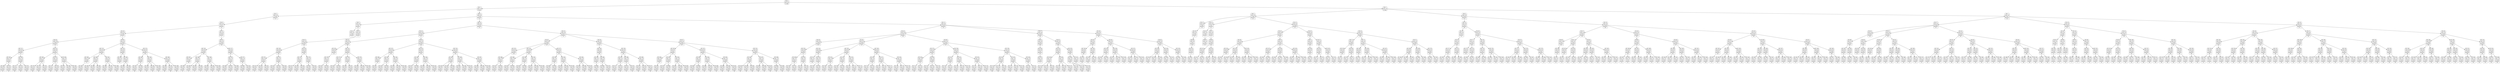 digraph g {
node [shape = Mrecord];
nodo0[label="{EO: 0|cost: 0.0|A: null}"]
nodo1[label="{EO: 1|cost: 1.0|A: Go5}"]
nodo3[label="{EO: 3|cost: 2.0|A: Go6|Posicion:\n5}"]
nodo8[label="{EO: 8|cost: 3.0|A: Go7|Posicion:\n6}"]
nodo20[label="{EO: 20|cost: 4.0|A: Go8|Posicion:\n7}"]
nodo49[label="{EO: 49|cost: 5.0|A: Go9|Posicion:\n8}"]
nodo111[label="{EO: 111|cost: 6.0|A: Go10|Posicion:\n9}"]
nodo254[label="{EO: 254|cost: 7.0|A: Go11|Posicion:\n10}"]
nodo569[label="{EO: 569|cost: 8.0|A: Go12|Posicion:\n11}"]

nodo254 -> nodo569;
nodo570[label="{EO: 570|cost: 8.0|A: Go15|Posicion:\n11}"]

nodo254 -> nodo570;

nodo111 -> nodo254;
nodo255[label="{EO: 255|cost: 7.0|A: Go16|Posicion:\n10}"]
nodo571[label="{EO: 571|cost: 8.0|A: Go15|Posicion:\n16}"]

nodo255 -> nodo571;
nodo572[label="{EO: 572|cost: 8.0|A: Go17|Posicion:\n16}"]

nodo255 -> nodo572;
nodo573[label="{EO: 573|cost: 8.0|A: Go23|Posicion:\n16}"]

nodo255 -> nodo573;

nodo111 -> nodo255;

nodo49 -> nodo111;
nodo112[label="{EO: 112|cost: 6.0|A: Go17|Posicion:\n9}"]
nodo256[label="{EO: 256|cost: 7.0|A: Go16|Posicion:\n17}"]
nodo574[label="{EO: 574|cost: 8.0|A: Go10|Posicion:\n16}"]

nodo256 -> nodo574;
nodo575[label="{EO: 575|cost: 8.0|A: Go15|Posicion:\n16}"]

nodo256 -> nodo575;
nodo576[label="{EO: 576|cost: 8.0|A: Go23|Posicion:\n16}"]

nodo256 -> nodo576;

nodo112 -> nodo256;
nodo257[label="{EO: 257|cost: 7.0|A: Go18|Posicion:\n17}"]
nodo577[label="{EO: 577|cost: 8.0|A: Go19|Posicion:\n18}"]

nodo257 -> nodo577;
nodo578[label="{EO: 578|cost: 8.0|A: Go21|Posicion:\n18}"]

nodo257 -> nodo578;

nodo112 -> nodo257;
nodo258[label="{EO: 258|cost: 7.0|A: Go22|Posicion:\n17}"]
nodo579[label="{EO: 579|cost: 8.0|A: Go21|Posicion:\n22}"]

nodo258 -> nodo579;
nodo580[label="{EO: 580|cost: 8.0|A: Go23|Posicion:\n22}"]

nodo258 -> nodo580;
nodo581[label="{EO: 581|cost: 8.0|A: Go29|Posicion:\n22}"]

nodo258 -> nodo581;

nodo112 -> nodo258;

nodo49 -> nodo112;

nodo20 -> nodo49;
nodo50[label="{EO: 50|cost: 5.0|A: Go18|Posicion:\n8}"]
nodo113[label="{EO: 113|cost: 6.0|A: Go17|Posicion:\n18}"]
nodo259[label="{EO: 259|cost: 7.0|A: Go9|Posicion:\n17}"]
nodo582[label="{EO: 582|cost: 8.0|A: Go10|Posicion:\n9}"]

nodo259 -> nodo582;

nodo113 -> nodo259;
nodo260[label="{EO: 260|cost: 7.0|A: Go16|Posicion:\n17}"]
nodo583[label="{EO: 583|cost: 8.0|A: Go10|Posicion:\n16}"]

nodo260 -> nodo583;
nodo584[label="{EO: 584|cost: 8.0|A: Go15|Posicion:\n16}"]

nodo260 -> nodo584;
nodo585[label="{EO: 585|cost: 8.0|A: Go23|Posicion:\n16}"]

nodo260 -> nodo585;

nodo113 -> nodo260;
nodo261[label="{EO: 261|cost: 7.0|A: Go22|Posicion:\n17}"]
nodo586[label="{EO: 586|cost: 8.0|A: Go21|Posicion:\n22}"]

nodo261 -> nodo586;
nodo587[label="{EO: 587|cost: 8.0|A: Go23|Posicion:\n22}"]

nodo261 -> nodo587;
nodo588[label="{EO: 588|cost: 8.0|A: Go29|Posicion:\n22}"]

nodo261 -> nodo588;

nodo113 -> nodo261;

nodo50 -> nodo113;
nodo114[label="{EO: 114|cost: 6.0|A: Go19|Posicion:\n18}"]
nodo262[label="{EO: 262|cost: 7.0|A: Go13|Posicion:\n19}"]

nodo114 -> nodo262;
nodo263[label="{EO: 263|cost: 7.0|A: Go20|Posicion:\n19}"]
nodo589[label="{EO: 589|cost: 8.0|A: Go21|Posicion:\n20}"]

nodo263 -> nodo589;
nodo590[label="{EO: 590|cost: 8.0|A: Go31|Posicion:\n20}"]

nodo263 -> nodo590;

nodo114 -> nodo263;

nodo50 -> nodo114;
nodo115[label="{EO: 115|cost: 6.0|A: Go21|Posicion:\n18}"]
nodo264[label="{EO: 264|cost: 7.0|A: Go20|Posicion:\n21}"]
nodo591[label="{EO: 591|cost: 8.0|A: Go19|Posicion:\n20}"]

nodo264 -> nodo591;
nodo592[label="{EO: 592|cost: 8.0|A: Go31|Posicion:\n20}"]

nodo264 -> nodo592;

nodo115 -> nodo264;
nodo265[label="{EO: 265|cost: 7.0|A: Go22|Posicion:\n21}"]
nodo593[label="{EO: 593|cost: 8.0|A: Go17|Posicion:\n22}"]

nodo265 -> nodo593;
nodo594[label="{EO: 594|cost: 8.0|A: Go23|Posicion:\n22}"]

nodo265 -> nodo594;
nodo595[label="{EO: 595|cost: 8.0|A: Go29|Posicion:\n22}"]

nodo265 -> nodo595;

nodo115 -> nodo265;
nodo266[label="{EO: 266|cost: 7.0|A: Go30|Posicion:\n21}"]
nodo596[label="{EO: 596|cost: 8.0|A: Go29|Posicion:\n30}"]

nodo266 -> nodo596;
nodo597[label="{EO: 597|cost: 8.0|A: Go31|Posicion:\n30}"]

nodo266 -> nodo597;
nodo598[label="{EO: 598|cost: 8.0|A: Go33|Posicion:\n30}"]

nodo266 -> nodo598;

nodo115 -> nodo266;

nodo50 -> nodo115;

nodo20 -> nodo50;

nodo8 -> nodo20;
nodo21[label="{EO: 21|cost: 4.0|A: Go13|Posicion:\n7}"]
nodo51[label="{EO: 51|cost: 5.0|A: Go19|Posicion:\n13}"]
nodo116[label="{EO: 116|cost: 6.0|A: Go18|Posicion:\n19}"]
nodo267[label="{EO: 267|cost: 7.0|A: Go8|Posicion:\n18}"]
nodo599[label="{EO: 599|cost: 8.0|A: Go9|Posicion:\n8}"]

nodo267 -> nodo599;

nodo116 -> nodo267;
nodo268[label="{EO: 268|cost: 7.0|A: Go17|Posicion:\n18}"]
nodo600[label="{EO: 600|cost: 8.0|A: Go9|Posicion:\n17}"]

nodo268 -> nodo600;
nodo601[label="{EO: 601|cost: 8.0|A: Go16|Posicion:\n17}"]

nodo268 -> nodo601;
nodo602[label="{EO: 602|cost: 8.0|A: Go22|Posicion:\n17}"]

nodo268 -> nodo602;

nodo116 -> nodo268;
nodo269[label="{EO: 269|cost: 7.0|A: Go21|Posicion:\n18}"]
nodo603[label="{EO: 603|cost: 8.0|A: Go20|Posicion:\n21}"]

nodo269 -> nodo603;
nodo604[label="{EO: 604|cost: 8.0|A: Go22|Posicion:\n21}"]

nodo269 -> nodo604;
nodo605[label="{EO: 605|cost: 8.0|A: Go30|Posicion:\n21}"]

nodo269 -> nodo605;

nodo116 -> nodo269;

nodo51 -> nodo116;
nodo117[label="{EO: 117|cost: 6.0|A: Go20|Posicion:\n19}"]
nodo270[label="{EO: 270|cost: 7.0|A: Go21|Posicion:\n20}"]
nodo606[label="{EO: 606|cost: 8.0|A: Go18|Posicion:\n21}"]

nodo270 -> nodo606;
nodo607[label="{EO: 607|cost: 8.0|A: Go22|Posicion:\n21}"]

nodo270 -> nodo607;
nodo608[label="{EO: 608|cost: 8.0|A: Go30|Posicion:\n21}"]

nodo270 -> nodo608;

nodo117 -> nodo270;
nodo271[label="{EO: 271|cost: 7.0|A: Go31|Posicion:\n20}"]
nodo609[label="{EO: 609|cost: 8.0|A: Go30|Posicion:\n31}"]

nodo271 -> nodo609;
nodo610[label="{EO: 610|cost: 8.0|A: Go32|Posicion:\n31}"]

nodo271 -> nodo610;

nodo117 -> nodo271;

nodo51 -> nodo117;

nodo21 -> nodo51;

nodo8 -> nodo21;

nodo3 -> nodo8;

nodo1 -> nodo3;
nodo4[label="{EO: 4|cost: 2.0|A: Go8|Posicion:\n5}"]
nodo9[label="{EO: 9|cost: 3.0|A: Go7|Posicion:\n8}"]
nodo22[label="{EO: 22|cost: 4.0|A: Go6|Posicion:\n7}"]

nodo9 -> nodo22;
nodo23[label="{EO: 23|cost: 4.0|A: Go13|Posicion:\n7}"]
nodo52[label="{EO: 52|cost: 5.0|A: Go19|Posicion:\n13}"]
nodo118[label="{EO: 118|cost: 6.0|A: Go18|Posicion:\n19}"]
nodo272[label="{EO: 272|cost: 7.0|A: Go17|Posicion:\n18}"]
nodo611[label="{EO: 611|cost: 8.0|A: Go9|Posicion:\n17}"]

nodo272 -> nodo611;
nodo612[label="{EO: 612|cost: 8.0|A: Go16|Posicion:\n17}"]

nodo272 -> nodo612;
nodo613[label="{EO: 613|cost: 8.0|A: Go22|Posicion:\n17}"]

nodo272 -> nodo613;

nodo118 -> nodo272;
nodo273[label="{EO: 273|cost: 7.0|A: Go21|Posicion:\n18}"]
nodo614[label="{EO: 614|cost: 8.0|A: Go20|Posicion:\n21}"]

nodo273 -> nodo614;
nodo615[label="{EO: 615|cost: 8.0|A: Go22|Posicion:\n21}"]

nodo273 -> nodo615;
nodo616[label="{EO: 616|cost: 8.0|A: Go30|Posicion:\n21}"]

nodo273 -> nodo616;

nodo118 -> nodo273;

nodo52 -> nodo118;
nodo119[label="{EO: 119|cost: 6.0|A: Go20|Posicion:\n19}"]
nodo274[label="{EO: 274|cost: 7.0|A: Go21|Posicion:\n20}"]
nodo617[label="{EO: 617|cost: 8.0|A: Go18|Posicion:\n21}"]

nodo274 -> nodo617;
nodo618[label="{EO: 618|cost: 8.0|A: Go22|Posicion:\n21}"]

nodo274 -> nodo618;
nodo619[label="{EO: 619|cost: 8.0|A: Go30|Posicion:\n21}"]

nodo274 -> nodo619;

nodo119 -> nodo274;
nodo275[label="{EO: 275|cost: 7.0|A: Go31|Posicion:\n20}"]
nodo620[label="{EO: 620|cost: 8.0|A: Go30|Posicion:\n31}"]

nodo275 -> nodo620;
nodo621[label="{EO: 621|cost: 8.0|A: Go32|Posicion:\n31}"]

nodo275 -> nodo621;

nodo119 -> nodo275;

nodo52 -> nodo119;

nodo23 -> nodo52;

nodo9 -> nodo23;

nodo4 -> nodo9;
nodo10[label="{EO: 10|cost: 3.0|A: Go9|Posicion:\n8}"]
nodo24[label="{EO: 24|cost: 4.0|A: Go10|Posicion:\n9}"]
nodo53[label="{EO: 53|cost: 5.0|A: Go11|Posicion:\n10}"]
nodo120[label="{EO: 120|cost: 6.0|A: Go12|Posicion:\n11}"]
nodo276[label="{EO: 276|cost: 7.0|A: Go14|Posicion:\n12}"]
nodo622[label="{EO: 622|cost: 8.0|A: Go15|Posicion:\n14}"]

nodo276 -> nodo622;
nodo623[label="{EO: 623|cost: 8.0|A: Go25|Posicion:\n14}"]

nodo276 -> nodo623;

nodo120 -> nodo276;

nodo53 -> nodo120;
nodo121[label="{EO: 121|cost: 6.0|A: Go15|Posicion:\n11}"]
nodo277[label="{EO: 277|cost: 7.0|A: Go14|Posicion:\n15}"]
nodo624[label="{EO: 624|cost: 8.0|A: Go12|Posicion:\n14}"]

nodo277 -> nodo624;
nodo625[label="{EO: 625|cost: 8.0|A: Go25|Posicion:\n14}"]

nodo277 -> nodo625;

nodo121 -> nodo277;
nodo278[label="{EO: 278|cost: 7.0|A: Go16|Posicion:\n15}"]
nodo626[label="{EO: 626|cost: 8.0|A: Go17|Posicion:\n16}"]

nodo278 -> nodo626;
nodo627[label="{EO: 627|cost: 8.0|A: Go23|Posicion:\n16}"]

nodo278 -> nodo627;

nodo121 -> nodo278;
nodo279[label="{EO: 279|cost: 7.0|A: Go24|Posicion:\n15}"]
nodo628[label="{EO: 628|cost: 8.0|A: Go23|Posicion:\n24}"]

nodo279 -> nodo628;
nodo629[label="{EO: 629|cost: 8.0|A: Go25|Posicion:\n24}"]

nodo279 -> nodo629;
nodo630[label="{EO: 630|cost: 8.0|A: Go27|Posicion:\n24}"]

nodo279 -> nodo630;

nodo121 -> nodo279;

nodo53 -> nodo121;

nodo24 -> nodo53;
nodo54[label="{EO: 54|cost: 5.0|A: Go16|Posicion:\n10}"]
nodo122[label="{EO: 122|cost: 6.0|A: Go15|Posicion:\n16}"]
nodo280[label="{EO: 280|cost: 7.0|A: Go11|Posicion:\n15}"]
nodo631[label="{EO: 631|cost: 8.0|A: Go12|Posicion:\n11}"]

nodo280 -> nodo631;

nodo122 -> nodo280;
nodo281[label="{EO: 281|cost: 7.0|A: Go14|Posicion:\n15}"]
nodo632[label="{EO: 632|cost: 8.0|A: Go12|Posicion:\n14}"]

nodo281 -> nodo632;
nodo633[label="{EO: 633|cost: 8.0|A: Go25|Posicion:\n14}"]

nodo281 -> nodo633;

nodo122 -> nodo281;
nodo282[label="{EO: 282|cost: 7.0|A: Go24|Posicion:\n15}"]
nodo634[label="{EO: 634|cost: 8.0|A: Go23|Posicion:\n24}"]

nodo282 -> nodo634;
nodo635[label="{EO: 635|cost: 8.0|A: Go25|Posicion:\n24}"]

nodo282 -> nodo635;
nodo636[label="{EO: 636|cost: 8.0|A: Go27|Posicion:\n24}"]

nodo282 -> nodo636;

nodo122 -> nodo282;

nodo54 -> nodo122;
nodo123[label="{EO: 123|cost: 6.0|A: Go17|Posicion:\n16}"]
nodo283[label="{EO: 283|cost: 7.0|A: Go18|Posicion:\n17}"]
nodo637[label="{EO: 637|cost: 8.0|A: Go19|Posicion:\n18}"]

nodo283 -> nodo637;
nodo638[label="{EO: 638|cost: 8.0|A: Go21|Posicion:\n18}"]

nodo283 -> nodo638;

nodo123 -> nodo283;
nodo284[label="{EO: 284|cost: 7.0|A: Go22|Posicion:\n17}"]
nodo639[label="{EO: 639|cost: 8.0|A: Go21|Posicion:\n22}"]

nodo284 -> nodo639;
nodo640[label="{EO: 640|cost: 8.0|A: Go23|Posicion:\n22}"]

nodo284 -> nodo640;
nodo641[label="{EO: 641|cost: 8.0|A: Go29|Posicion:\n22}"]

nodo284 -> nodo641;

nodo123 -> nodo284;

nodo54 -> nodo123;
nodo124[label="{EO: 124|cost: 6.0|A: Go23|Posicion:\n16}"]
nodo285[label="{EO: 285|cost: 7.0|A: Go22|Posicion:\n23}"]
nodo642[label="{EO: 642|cost: 8.0|A: Go17|Posicion:\n22}"]

nodo285 -> nodo642;
nodo643[label="{EO: 643|cost: 8.0|A: Go21|Posicion:\n22}"]

nodo285 -> nodo643;
nodo644[label="{EO: 644|cost: 8.0|A: Go29|Posicion:\n22}"]

nodo285 -> nodo644;

nodo124 -> nodo285;
nodo286[label="{EO: 286|cost: 7.0|A: Go24|Posicion:\n23}"]
nodo645[label="{EO: 645|cost: 8.0|A: Go15|Posicion:\n24}"]

nodo286 -> nodo645;
nodo646[label="{EO: 646|cost: 8.0|A: Go25|Posicion:\n24}"]

nodo286 -> nodo646;
nodo647[label="{EO: 647|cost: 8.0|A: Go27|Posicion:\n24}"]

nodo286 -> nodo647;

nodo124 -> nodo286;
nodo287[label="{EO: 287|cost: 7.0|A: Go28|Posicion:\n23}"]
nodo648[label="{EO: 648|cost: 8.0|A: Go27|Posicion:\n28}"]

nodo287 -> nodo648;
nodo649[label="{EO: 649|cost: 8.0|A: Go29|Posicion:\n28}"]

nodo287 -> nodo649;
nodo650[label="{EO: 650|cost: 8.0|A: Go35|Posicion:\n28}"]

nodo287 -> nodo650;

nodo124 -> nodo287;

nodo54 -> nodo124;

nodo24 -> nodo54;

nodo10 -> nodo24;
nodo25[label="{EO: 25|cost: 4.0|A: Go17|Posicion:\n9}"]
nodo55[label="{EO: 55|cost: 5.0|A: Go16|Posicion:\n17}"]
nodo125[label="{EO: 125|cost: 6.0|A: Go10|Posicion:\n16}"]
nodo288[label="{EO: 288|cost: 7.0|A: Go11|Posicion:\n10}"]
nodo651[label="{EO: 651|cost: 8.0|A: Go12|Posicion:\n11}"]

nodo288 -> nodo651;
nodo652[label="{EO: 652|cost: 8.0|A: Go15|Posicion:\n11}"]

nodo288 -> nodo652;

nodo125 -> nodo288;

nodo55 -> nodo125;
nodo126[label="{EO: 126|cost: 6.0|A: Go15|Posicion:\n16}"]
nodo289[label="{EO: 289|cost: 7.0|A: Go11|Posicion:\n15}"]
nodo653[label="{EO: 653|cost: 8.0|A: Go10|Posicion:\n11}"]

nodo289 -> nodo653;
nodo654[label="{EO: 654|cost: 8.0|A: Go12|Posicion:\n11}"]

nodo289 -> nodo654;

nodo126 -> nodo289;
nodo290[label="{EO: 290|cost: 7.0|A: Go14|Posicion:\n15}"]
nodo655[label="{EO: 655|cost: 8.0|A: Go12|Posicion:\n14}"]

nodo290 -> nodo655;
nodo656[label="{EO: 656|cost: 8.0|A: Go25|Posicion:\n14}"]

nodo290 -> nodo656;

nodo126 -> nodo290;
nodo291[label="{EO: 291|cost: 7.0|A: Go24|Posicion:\n15}"]
nodo657[label="{EO: 657|cost: 8.0|A: Go23|Posicion:\n24}"]

nodo291 -> nodo657;
nodo658[label="{EO: 658|cost: 8.0|A: Go25|Posicion:\n24}"]

nodo291 -> nodo658;
nodo659[label="{EO: 659|cost: 8.0|A: Go27|Posicion:\n24}"]

nodo291 -> nodo659;

nodo126 -> nodo291;

nodo55 -> nodo126;
nodo127[label="{EO: 127|cost: 6.0|A: Go23|Posicion:\n16}"]
nodo292[label="{EO: 292|cost: 7.0|A: Go22|Posicion:\n23}"]
nodo660[label="{EO: 660|cost: 8.0|A: Go21|Posicion:\n22}"]

nodo292 -> nodo660;
nodo661[label="{EO: 661|cost: 8.0|A: Go29|Posicion:\n22}"]

nodo292 -> nodo661;

nodo127 -> nodo292;
nodo293[label="{EO: 293|cost: 7.0|A: Go24|Posicion:\n23}"]
nodo662[label="{EO: 662|cost: 8.0|A: Go15|Posicion:\n24}"]

nodo293 -> nodo662;
nodo663[label="{EO: 663|cost: 8.0|A: Go25|Posicion:\n24}"]

nodo293 -> nodo663;
nodo664[label="{EO: 664|cost: 8.0|A: Go27|Posicion:\n24}"]

nodo293 -> nodo664;

nodo127 -> nodo293;
nodo294[label="{EO: 294|cost: 7.0|A: Go28|Posicion:\n23}"]
nodo665[label="{EO: 665|cost: 8.0|A: Go27|Posicion:\n28}"]

nodo294 -> nodo665;
nodo666[label="{EO: 666|cost: 8.0|A: Go29|Posicion:\n28}"]

nodo294 -> nodo666;
nodo667[label="{EO: 667|cost: 8.0|A: Go35|Posicion:\n28}"]

nodo294 -> nodo667;

nodo127 -> nodo294;

nodo55 -> nodo127;

nodo25 -> nodo55;
nodo56[label="{EO: 56|cost: 5.0|A: Go18|Posicion:\n17}"]
nodo128[label="{EO: 128|cost: 6.0|A: Go19|Posicion:\n18}"]
nodo295[label="{EO: 295|cost: 7.0|A: Go13|Posicion:\n19}"]
nodo668[label="{EO: 668|cost: 8.0|A: Go7|Posicion:\n13}"]

nodo295 -> nodo668;

nodo128 -> nodo295;
nodo296[label="{EO: 296|cost: 7.0|A: Go20|Posicion:\n19}"]
nodo669[label="{EO: 669|cost: 8.0|A: Go21|Posicion:\n20}"]

nodo296 -> nodo669;
nodo670[label="{EO: 670|cost: 8.0|A: Go31|Posicion:\n20}"]

nodo296 -> nodo670;

nodo128 -> nodo296;

nodo56 -> nodo128;
nodo129[label="{EO: 129|cost: 6.0|A: Go21|Posicion:\n18}"]
nodo297[label="{EO: 297|cost: 7.0|A: Go20|Posicion:\n21}"]
nodo671[label="{EO: 671|cost: 8.0|A: Go19|Posicion:\n20}"]

nodo297 -> nodo671;
nodo672[label="{EO: 672|cost: 8.0|A: Go31|Posicion:\n20}"]

nodo297 -> nodo672;

nodo129 -> nodo297;
nodo298[label="{EO: 298|cost: 7.0|A: Go22|Posicion:\n21}"]
nodo673[label="{EO: 673|cost: 8.0|A: Go23|Posicion:\n22}"]

nodo298 -> nodo673;
nodo674[label="{EO: 674|cost: 8.0|A: Go29|Posicion:\n22}"]

nodo298 -> nodo674;

nodo129 -> nodo298;
nodo299[label="{EO: 299|cost: 7.0|A: Go30|Posicion:\n21}"]
nodo675[label="{EO: 675|cost: 8.0|A: Go29|Posicion:\n30}"]

nodo299 -> nodo675;
nodo676[label="{EO: 676|cost: 8.0|A: Go31|Posicion:\n30}"]

nodo299 -> nodo676;
nodo677[label="{EO: 677|cost: 8.0|A: Go33|Posicion:\n30}"]

nodo299 -> nodo677;

nodo129 -> nodo299;

nodo56 -> nodo129;

nodo25 -> nodo56;
nodo57[label="{EO: 57|cost: 5.0|A: Go22|Posicion:\n17}"]
nodo130[label="{EO: 130|cost: 6.0|A: Go21|Posicion:\n22}"]
nodo300[label="{EO: 300|cost: 7.0|A: Go18|Posicion:\n21}"]
nodo678[label="{EO: 678|cost: 8.0|A: Go19|Posicion:\n18}"]

nodo300 -> nodo678;

nodo130 -> nodo300;
nodo301[label="{EO: 301|cost: 7.0|A: Go20|Posicion:\n21}"]
nodo679[label="{EO: 679|cost: 8.0|A: Go19|Posicion:\n20}"]

nodo301 -> nodo679;
nodo680[label="{EO: 680|cost: 8.0|A: Go31|Posicion:\n20}"]

nodo301 -> nodo680;

nodo130 -> nodo301;
nodo302[label="{EO: 302|cost: 7.0|A: Go30|Posicion:\n21}"]
nodo681[label="{EO: 681|cost: 8.0|A: Go29|Posicion:\n30}"]

nodo302 -> nodo681;
nodo682[label="{EO: 682|cost: 8.0|A: Go31|Posicion:\n30}"]

nodo302 -> nodo682;
nodo683[label="{EO: 683|cost: 8.0|A: Go33|Posicion:\n30}"]

nodo302 -> nodo683;

nodo130 -> nodo302;

nodo57 -> nodo130;
nodo131[label="{EO: 131|cost: 6.0|A: Go23|Posicion:\n22}"]
nodo303[label="{EO: 303|cost: 7.0|A: Go16|Posicion:\n23}"]
nodo684[label="{EO: 684|cost: 8.0|A: Go10|Posicion:\n16}"]

nodo303 -> nodo684;
nodo685[label="{EO: 685|cost: 8.0|A: Go15|Posicion:\n16}"]

nodo303 -> nodo685;

nodo131 -> nodo303;
nodo304[label="{EO: 304|cost: 7.0|A: Go24|Posicion:\n23}"]
nodo686[label="{EO: 686|cost: 8.0|A: Go15|Posicion:\n24}"]

nodo304 -> nodo686;
nodo687[label="{EO: 687|cost: 8.0|A: Go25|Posicion:\n24}"]

nodo304 -> nodo687;
nodo688[label="{EO: 688|cost: 8.0|A: Go27|Posicion:\n24}"]

nodo304 -> nodo688;

nodo131 -> nodo304;
nodo305[label="{EO: 305|cost: 7.0|A: Go28|Posicion:\n23}"]
nodo689[label="{EO: 689|cost: 8.0|A: Go27|Posicion:\n28}"]

nodo305 -> nodo689;
nodo690[label="{EO: 690|cost: 8.0|A: Go29|Posicion:\n28}"]

nodo305 -> nodo690;
nodo691[label="{EO: 691|cost: 8.0|A: Go35|Posicion:\n28}"]

nodo305 -> nodo691;

nodo131 -> nodo305;

nodo57 -> nodo131;
nodo132[label="{EO: 132|cost: 6.0|A: Go29|Posicion:\n22}"]
nodo306[label="{EO: 306|cost: 7.0|A: Go28|Posicion:\n29}"]
nodo692[label="{EO: 692|cost: 8.0|A: Go23|Posicion:\n28}"]

nodo306 -> nodo692;
nodo693[label="{EO: 693|cost: 8.0|A: Go27|Posicion:\n28}"]

nodo306 -> nodo693;
nodo694[label="{EO: 694|cost: 8.0|A: Go35|Posicion:\n28}"]

nodo306 -> nodo694;

nodo132 -> nodo306;
nodo307[label="{EO: 307|cost: 7.0|A: Go30|Posicion:\n29}"]
nodo695[label="{EO: 695|cost: 8.0|A: Go21|Posicion:\n30}"]

nodo307 -> nodo695;
nodo696[label="{EO: 696|cost: 8.0|A: Go31|Posicion:\n30}"]

nodo307 -> nodo696;
nodo697[label="{EO: 697|cost: 8.0|A: Go33|Posicion:\n30}"]

nodo307 -> nodo697;

nodo132 -> nodo307;
nodo308[label="{EO: 308|cost: 7.0|A: Go34|Posicion:\n29}"]
nodo698[label="{EO: 698|cost: 8.0|A: Go33|Posicion:\n34}"]

nodo308 -> nodo698;
nodo699[label="{EO: 699|cost: 8.0|A: Go35|Posicion:\n34}"]

nodo308 -> nodo699;

nodo132 -> nodo308;

nodo57 -> nodo132;

nodo25 -> nodo57;

nodo10 -> nodo25;

nodo4 -> nodo10;
nodo11[label="{EO: 11|cost: 3.0|A: Go18|Posicion:\n8}"]
nodo26[label="{EO: 26|cost: 4.0|A: Go17|Posicion:\n18}"]
nodo58[label="{EO: 58|cost: 5.0|A: Go9|Posicion:\n17}"]
nodo133[label="{EO: 133|cost: 6.0|A: Go10|Posicion:\n9}"]
nodo309[label="{EO: 309|cost: 7.0|A: Go11|Posicion:\n10}"]
nodo700[label="{EO: 700|cost: 8.0|A: Go12|Posicion:\n11}"]

nodo309 -> nodo700;
nodo701[label="{EO: 701|cost: 8.0|A: Go15|Posicion:\n11}"]

nodo309 -> nodo701;

nodo133 -> nodo309;
nodo310[label="{EO: 310|cost: 7.0|A: Go16|Posicion:\n10}"]
nodo702[label="{EO: 702|cost: 8.0|A: Go15|Posicion:\n16}"]

nodo310 -> nodo702;
nodo703[label="{EO: 703|cost: 8.0|A: Go23|Posicion:\n16}"]

nodo310 -> nodo703;

nodo133 -> nodo310;

nodo58 -> nodo133;

nodo26 -> nodo58;
nodo59[label="{EO: 59|cost: 5.0|A: Go16|Posicion:\n17}"]
nodo134[label="{EO: 134|cost: 6.0|A: Go10|Posicion:\n16}"]
nodo311[label="{EO: 311|cost: 7.0|A: Go9|Posicion:\n10}"]

nodo134 -> nodo311;
nodo312[label="{EO: 312|cost: 7.0|A: Go11|Posicion:\n10}"]
nodo704[label="{EO: 704|cost: 8.0|A: Go12|Posicion:\n11}"]

nodo312 -> nodo704;
nodo705[label="{EO: 705|cost: 8.0|A: Go15|Posicion:\n11}"]

nodo312 -> nodo705;

nodo134 -> nodo312;

nodo59 -> nodo134;
nodo135[label="{EO: 135|cost: 6.0|A: Go15|Posicion:\n16}"]
nodo313[label="{EO: 313|cost: 7.0|A: Go11|Posicion:\n15}"]
nodo706[label="{EO: 706|cost: 8.0|A: Go10|Posicion:\n11}"]

nodo313 -> nodo706;
nodo707[label="{EO: 707|cost: 8.0|A: Go12|Posicion:\n11}"]

nodo313 -> nodo707;

nodo135 -> nodo313;
nodo314[label="{EO: 314|cost: 7.0|A: Go14|Posicion:\n15}"]
nodo708[label="{EO: 708|cost: 8.0|A: Go12|Posicion:\n14}"]

nodo314 -> nodo708;
nodo709[label="{EO: 709|cost: 8.0|A: Go25|Posicion:\n14}"]

nodo314 -> nodo709;

nodo135 -> nodo314;
nodo315[label="{EO: 315|cost: 7.0|A: Go24|Posicion:\n15}"]
nodo710[label="{EO: 710|cost: 8.0|A: Go23|Posicion:\n24}"]

nodo315 -> nodo710;
nodo711[label="{EO: 711|cost: 8.0|A: Go25|Posicion:\n24}"]

nodo315 -> nodo711;
nodo712[label="{EO: 712|cost: 8.0|A: Go27|Posicion:\n24}"]

nodo315 -> nodo712;

nodo135 -> nodo315;

nodo59 -> nodo135;
nodo136[label="{EO: 136|cost: 6.0|A: Go23|Posicion:\n16}"]
nodo316[label="{EO: 316|cost: 7.0|A: Go22|Posicion:\n23}"]
nodo713[label="{EO: 713|cost: 8.0|A: Go21|Posicion:\n22}"]

nodo316 -> nodo713;
nodo714[label="{EO: 714|cost: 8.0|A: Go29|Posicion:\n22}"]

nodo316 -> nodo714;

nodo136 -> nodo316;
nodo317[label="{EO: 317|cost: 7.0|A: Go24|Posicion:\n23}"]
nodo715[label="{EO: 715|cost: 8.0|A: Go15|Posicion:\n24}"]

nodo317 -> nodo715;
nodo716[label="{EO: 716|cost: 8.0|A: Go25|Posicion:\n24}"]

nodo317 -> nodo716;
nodo717[label="{EO: 717|cost: 8.0|A: Go27|Posicion:\n24}"]

nodo317 -> nodo717;

nodo136 -> nodo317;
nodo318[label="{EO: 318|cost: 7.0|A: Go28|Posicion:\n23}"]
nodo718[label="{EO: 718|cost: 8.0|A: Go27|Posicion:\n28}"]

nodo318 -> nodo718;
nodo719[label="{EO: 719|cost: 8.0|A: Go29|Posicion:\n28}"]

nodo318 -> nodo719;
nodo720[label="{EO: 720|cost: 8.0|A: Go35|Posicion:\n28}"]

nodo318 -> nodo720;

nodo136 -> nodo318;

nodo59 -> nodo136;

nodo26 -> nodo59;
nodo60[label="{EO: 60|cost: 5.0|A: Go22|Posicion:\n17}"]
nodo137[label="{EO: 137|cost: 6.0|A: Go21|Posicion:\n22}"]
nodo319[label="{EO: 319|cost: 7.0|A: Go20|Posicion:\n21}"]
nodo721[label="{EO: 721|cost: 8.0|A: Go19|Posicion:\n20}"]

nodo319 -> nodo721;
nodo722[label="{EO: 722|cost: 8.0|A: Go31|Posicion:\n20}"]

nodo319 -> nodo722;

nodo137 -> nodo319;
nodo320[label="{EO: 320|cost: 7.0|A: Go30|Posicion:\n21}"]
nodo723[label="{EO: 723|cost: 8.0|A: Go29|Posicion:\n30}"]

nodo320 -> nodo723;
nodo724[label="{EO: 724|cost: 8.0|A: Go31|Posicion:\n30}"]

nodo320 -> nodo724;
nodo725[label="{EO: 725|cost: 8.0|A: Go33|Posicion:\n30}"]

nodo320 -> nodo725;

nodo137 -> nodo320;

nodo60 -> nodo137;
nodo138[label="{EO: 138|cost: 6.0|A: Go23|Posicion:\n22}"]
nodo321[label="{EO: 321|cost: 7.0|A: Go16|Posicion:\n23}"]
nodo726[label="{EO: 726|cost: 8.0|A: Go10|Posicion:\n16}"]

nodo321 -> nodo726;
nodo727[label="{EO: 727|cost: 8.0|A: Go15|Posicion:\n16}"]

nodo321 -> nodo727;

nodo138 -> nodo321;
nodo322[label="{EO: 322|cost: 7.0|A: Go24|Posicion:\n23}"]
nodo728[label="{EO: 728|cost: 8.0|A: Go15|Posicion:\n24}"]

nodo322 -> nodo728;
nodo729[label="{EO: 729|cost: 8.0|A: Go25|Posicion:\n24}"]

nodo322 -> nodo729;
nodo730[label="{EO: 730|cost: 8.0|A: Go27|Posicion:\n24}"]

nodo322 -> nodo730;

nodo138 -> nodo322;
nodo323[label="{EO: 323|cost: 7.0|A: Go28|Posicion:\n23}"]
nodo731[label="{EO: 731|cost: 8.0|A: Go27|Posicion:\n28}"]

nodo323 -> nodo731;
nodo732[label="{EO: 732|cost: 8.0|A: Go29|Posicion:\n28}"]

nodo323 -> nodo732;
nodo733[label="{EO: 733|cost: 8.0|A: Go35|Posicion:\n28}"]

nodo323 -> nodo733;

nodo138 -> nodo323;

nodo60 -> nodo138;
nodo139[label="{EO: 139|cost: 6.0|A: Go29|Posicion:\n22}"]
nodo324[label="{EO: 324|cost: 7.0|A: Go28|Posicion:\n29}"]
nodo734[label="{EO: 734|cost: 8.0|A: Go23|Posicion:\n28}"]

nodo324 -> nodo734;
nodo735[label="{EO: 735|cost: 8.0|A: Go27|Posicion:\n28}"]

nodo324 -> nodo735;
nodo736[label="{EO: 736|cost: 8.0|A: Go35|Posicion:\n28}"]

nodo324 -> nodo736;

nodo139 -> nodo324;
nodo325[label="{EO: 325|cost: 7.0|A: Go30|Posicion:\n29}"]
nodo737[label="{EO: 737|cost: 8.0|A: Go21|Posicion:\n30}"]

nodo325 -> nodo737;
nodo738[label="{EO: 738|cost: 8.0|A: Go31|Posicion:\n30}"]

nodo325 -> nodo738;
nodo739[label="{EO: 739|cost: 8.0|A: Go33|Posicion:\n30}"]

nodo325 -> nodo739;

nodo139 -> nodo325;
nodo326[label="{EO: 326|cost: 7.0|A: Go34|Posicion:\n29}"]
nodo740[label="{EO: 740|cost: 8.0|A: Go33|Posicion:\n34}"]

nodo326 -> nodo740;
nodo741[label="{EO: 741|cost: 8.0|A: Go35|Posicion:\n34}"]

nodo326 -> nodo741;

nodo139 -> nodo326;

nodo60 -> nodo139;

nodo26 -> nodo60;

nodo11 -> nodo26;
nodo27[label="{EO: 27|cost: 4.0|A: Go19|Posicion:\n18}"]
nodo61[label="{EO: 61|cost: 5.0|A: Go13|Posicion:\n19}"]
nodo140[label="{EO: 140|cost: 6.0|A: Go7|Posicion:\n13}"]
nodo327[label="{EO: 327|cost: 7.0|A: Go6|Posicion:\n7}"]

nodo140 -> nodo327;

nodo61 -> nodo140;

nodo27 -> nodo61;
nodo62[label="{EO: 62|cost: 5.0|A: Go20|Posicion:\n19}"]
nodo141[label="{EO: 141|cost: 6.0|A: Go21|Posicion:\n20}"]
nodo328[label="{EO: 328|cost: 7.0|A: Go22|Posicion:\n21}"]
nodo742[label="{EO: 742|cost: 8.0|A: Go17|Posicion:\n22}"]

nodo328 -> nodo742;
nodo743[label="{EO: 743|cost: 8.0|A: Go23|Posicion:\n22}"]

nodo328 -> nodo743;
nodo744[label="{EO: 744|cost: 8.0|A: Go29|Posicion:\n22}"]

nodo328 -> nodo744;

nodo141 -> nodo328;
nodo329[label="{EO: 329|cost: 7.0|A: Go30|Posicion:\n21}"]
nodo745[label="{EO: 745|cost: 8.0|A: Go29|Posicion:\n30}"]

nodo329 -> nodo745;
nodo746[label="{EO: 746|cost: 8.0|A: Go31|Posicion:\n30}"]

nodo329 -> nodo746;
nodo747[label="{EO: 747|cost: 8.0|A: Go33|Posicion:\n30}"]

nodo329 -> nodo747;

nodo141 -> nodo329;

nodo62 -> nodo141;
nodo142[label="{EO: 142|cost: 6.0|A: Go31|Posicion:\n20}"]
nodo330[label="{EO: 330|cost: 7.0|A: Go30|Posicion:\n31}"]
nodo748[label="{EO: 748|cost: 8.0|A: Go21|Posicion:\n30}"]

nodo330 -> nodo748;
nodo749[label="{EO: 749|cost: 8.0|A: Go29|Posicion:\n30}"]

nodo330 -> nodo749;
nodo750[label="{EO: 750|cost: 8.0|A: Go33|Posicion:\n30}"]

nodo330 -> nodo750;

nodo142 -> nodo330;
nodo331[label="{EO: 331|cost: 7.0|A: Go32|Posicion:\n31}"]

nodo142 -> nodo331;

nodo62 -> nodo142;

nodo27 -> nodo62;

nodo11 -> nodo27;
nodo28[label="{EO: 28|cost: 4.0|A: Go21|Posicion:\n18}"]
nodo63[label="{EO: 63|cost: 5.0|A: Go20|Posicion:\n21}"]
nodo143[label="{EO: 143|cost: 6.0|A: Go19|Posicion:\n20}"]
nodo332[label="{EO: 332|cost: 7.0|A: Go13|Posicion:\n19}"]

nodo143 -> nodo332;

nodo63 -> nodo143;
nodo144[label="{EO: 144|cost: 6.0|A: Go31|Posicion:\n20}"]
nodo333[label="{EO: 333|cost: 7.0|A: Go30|Posicion:\n31}"]

nodo144 -> nodo333;
nodo334[label="{EO: 334|cost: 7.0|A: Go32|Posicion:\n31}"]

nodo144 -> nodo334;

nodo63 -> nodo144;

nodo28 -> nodo63;
nodo64[label="{EO: 64|cost: 5.0|A: Go22|Posicion:\n21}"]
nodo145[label="{EO: 145|cost: 6.0|A: Go17|Posicion:\n22}"]
nodo335[label="{EO: 335|cost: 7.0|A: Go9|Posicion:\n17}"]

nodo145 -> nodo335;
nodo336[label="{EO: 336|cost: 7.0|A: Go16|Posicion:\n17}"]

nodo145 -> nodo336;

nodo64 -> nodo145;
nodo146[label="{EO: 146|cost: 6.0|A: Go23|Posicion:\n22}"]
nodo337[label="{EO: 337|cost: 7.0|A: Go16|Posicion:\n23}"]

nodo146 -> nodo337;
nodo338[label="{EO: 338|cost: 7.0|A: Go24|Posicion:\n23}"]

nodo146 -> nodo338;
nodo339[label="{EO: 339|cost: 7.0|A: Go28|Posicion:\n23}"]

nodo146 -> nodo339;

nodo64 -> nodo146;
nodo147[label="{EO: 147|cost: 6.0|A: Go29|Posicion:\n22}"]
nodo340[label="{EO: 340|cost: 7.0|A: Go28|Posicion:\n29}"]

nodo147 -> nodo340;
nodo341[label="{EO: 341|cost: 7.0|A: Go30|Posicion:\n29}"]

nodo147 -> nodo341;
nodo342[label="{EO: 342|cost: 7.0|A: Go34|Posicion:\n29}"]

nodo147 -> nodo342;

nodo64 -> nodo147;

nodo28 -> nodo64;
nodo65[label="{EO: 65|cost: 5.0|A: Go30|Posicion:\n21}"]
nodo148[label="{EO: 148|cost: 6.0|A: Go29|Posicion:\n30}"]
nodo343[label="{EO: 343|cost: 7.0|A: Go22|Posicion:\n29}"]

nodo148 -> nodo343;
nodo344[label="{EO: 344|cost: 7.0|A: Go28|Posicion:\n29}"]

nodo148 -> nodo344;
nodo345[label="{EO: 345|cost: 7.0|A: Go34|Posicion:\n29}"]

nodo148 -> nodo345;

nodo65 -> nodo148;
nodo149[label="{EO: 149|cost: 6.0|A: Go31|Posicion:\n30}"]
nodo346[label="{EO: 346|cost: 7.0|A: Go20|Posicion:\n31}"]

nodo149 -> nodo346;
nodo347[label="{EO: 347|cost: 7.0|A: Go32|Posicion:\n31}"]

nodo149 -> nodo347;

nodo65 -> nodo149;
nodo150[label="{EO: 150|cost: 6.0|A: Go33|Posicion:\n30}"]
nodo348[label="{EO: 348|cost: 7.0|A: Go32|Posicion:\n33}"]

nodo150 -> nodo348;
nodo349[label="{EO: 349|cost: 7.0|A: Go34|Posicion:\n33}"]

nodo150 -> nodo349;

nodo65 -> nodo150;

nodo28 -> nodo65;

nodo11 -> nodo28;

nodo4 -> nodo11;

nodo1 -> nodo4;

nodo0 -> nodo1;
nodo2[label="{EO: 2|cost: 1.0|A: Go9}"]
nodo5[label="{EO: 5|cost: 2.0|A: Go8|Posicion:\n9}"]
nodo12[label="{EO: 12|cost: 3.0|A: Go5|Posicion:\n8}"]
nodo29[label="{EO: 29|cost: 4.0|A: Go6|Posicion:\n5}"]
nodo66[label="{EO: 66|cost: 5.0|A: Go7|Posicion:\n6}"]
nodo151[label="{EO: 151|cost: 6.0|A: Go13|Posicion:\n7}"]
nodo350[label="{EO: 350|cost: 7.0|A: Go19|Posicion:\n13}"]

nodo151 -> nodo350;

nodo66 -> nodo151;

nodo29 -> nodo66;

nodo12 -> nodo29;

nodo5 -> nodo12;
nodo13[label="{EO: 13|cost: 3.0|A: Go7|Posicion:\n8}"]
nodo30[label="{EO: 30|cost: 4.0|A: Go6|Posicion:\n7}"]
nodo67[label="{EO: 67|cost: 5.0|A: Go5|Posicion:\n6}"]

nodo30 -> nodo67;

nodo13 -> nodo30;
nodo31[label="{EO: 31|cost: 4.0|A: Go13|Posicion:\n7}"]
nodo68[label="{EO: 68|cost: 5.0|A: Go19|Posicion:\n13}"]
nodo152[label="{EO: 152|cost: 6.0|A: Go18|Posicion:\n19}"]
nodo351[label="{EO: 351|cost: 7.0|A: Go17|Posicion:\n18}"]

nodo152 -> nodo351;
nodo352[label="{EO: 352|cost: 7.0|A: Go21|Posicion:\n18}"]

nodo152 -> nodo352;

nodo68 -> nodo152;
nodo153[label="{EO: 153|cost: 6.0|A: Go20|Posicion:\n19}"]
nodo353[label="{EO: 353|cost: 7.0|A: Go21|Posicion:\n20}"]

nodo153 -> nodo353;
nodo354[label="{EO: 354|cost: 7.0|A: Go31|Posicion:\n20}"]

nodo153 -> nodo354;

nodo68 -> nodo153;

nodo31 -> nodo68;

nodo13 -> nodo31;

nodo5 -> nodo13;
nodo14[label="{EO: 14|cost: 3.0|A: Go18|Posicion:\n8}"]
nodo32[label="{EO: 32|cost: 4.0|A: Go17|Posicion:\n18}"]
nodo69[label="{EO: 69|cost: 5.0|A: Go16|Posicion:\n17}"]
nodo154[label="{EO: 154|cost: 6.0|A: Go10|Posicion:\n16}"]
nodo355[label="{EO: 355|cost: 7.0|A: Go11|Posicion:\n10}"]

nodo154 -> nodo355;

nodo69 -> nodo154;
nodo155[label="{EO: 155|cost: 6.0|A: Go15|Posicion:\n16}"]
nodo356[label="{EO: 356|cost: 7.0|A: Go11|Posicion:\n15}"]

nodo155 -> nodo356;
nodo357[label="{EO: 357|cost: 7.0|A: Go14|Posicion:\n15}"]

nodo155 -> nodo357;
nodo358[label="{EO: 358|cost: 7.0|A: Go24|Posicion:\n15}"]

nodo155 -> nodo358;

nodo69 -> nodo155;
nodo156[label="{EO: 156|cost: 6.0|A: Go23|Posicion:\n16}"]
nodo359[label="{EO: 359|cost: 7.0|A: Go22|Posicion:\n23}"]

nodo156 -> nodo359;
nodo360[label="{EO: 360|cost: 7.0|A: Go24|Posicion:\n23}"]

nodo156 -> nodo360;
nodo361[label="{EO: 361|cost: 7.0|A: Go28|Posicion:\n23}"]

nodo156 -> nodo361;

nodo69 -> nodo156;

nodo32 -> nodo69;
nodo70[label="{EO: 70|cost: 5.0|A: Go22|Posicion:\n17}"]
nodo157[label="{EO: 157|cost: 6.0|A: Go21|Posicion:\n22}"]
nodo362[label="{EO: 362|cost: 7.0|A: Go20|Posicion:\n21}"]

nodo157 -> nodo362;
nodo363[label="{EO: 363|cost: 7.0|A: Go30|Posicion:\n21}"]

nodo157 -> nodo363;

nodo70 -> nodo157;
nodo158[label="{EO: 158|cost: 6.0|A: Go23|Posicion:\n22}"]
nodo364[label="{EO: 364|cost: 7.0|A: Go16|Posicion:\n23}"]

nodo158 -> nodo364;
nodo365[label="{EO: 365|cost: 7.0|A: Go24|Posicion:\n23}"]

nodo158 -> nodo365;
nodo366[label="{EO: 366|cost: 7.0|A: Go28|Posicion:\n23}"]

nodo158 -> nodo366;

nodo70 -> nodo158;
nodo159[label="{EO: 159|cost: 6.0|A: Go29|Posicion:\n22}"]
nodo367[label="{EO: 367|cost: 7.0|A: Go28|Posicion:\n29}"]

nodo159 -> nodo367;
nodo368[label="{EO: 368|cost: 7.0|A: Go30|Posicion:\n29}"]

nodo159 -> nodo368;
nodo369[label="{EO: 369|cost: 7.0|A: Go34|Posicion:\n29}"]

nodo159 -> nodo369;

nodo70 -> nodo159;

nodo32 -> nodo70;

nodo14 -> nodo32;
nodo33[label="{EO: 33|cost: 4.0|A: Go19|Posicion:\n18}"]
nodo71[label="{EO: 71|cost: 5.0|A: Go13|Posicion:\n19}"]
nodo160[label="{EO: 160|cost: 6.0|A: Go7|Posicion:\n13}"]
nodo370[label="{EO: 370|cost: 7.0|A: Go6|Posicion:\n7}"]

nodo160 -> nodo370;

nodo71 -> nodo160;

nodo33 -> nodo71;
nodo72[label="{EO: 72|cost: 5.0|A: Go20|Posicion:\n19}"]
nodo161[label="{EO: 161|cost: 6.0|A: Go21|Posicion:\n20}"]
nodo371[label="{EO: 371|cost: 7.0|A: Go22|Posicion:\n21}"]

nodo161 -> nodo371;
nodo372[label="{EO: 372|cost: 7.0|A: Go30|Posicion:\n21}"]

nodo161 -> nodo372;

nodo72 -> nodo161;
nodo162[label="{EO: 162|cost: 6.0|A: Go31|Posicion:\n20}"]
nodo373[label="{EO: 373|cost: 7.0|A: Go30|Posicion:\n31}"]

nodo162 -> nodo373;
nodo374[label="{EO: 374|cost: 7.0|A: Go32|Posicion:\n31}"]

nodo162 -> nodo374;

nodo72 -> nodo162;

nodo33 -> nodo72;

nodo14 -> nodo33;
nodo34[label="{EO: 34|cost: 4.0|A: Go21|Posicion:\n18}"]
nodo73[label="{EO: 73|cost: 5.0|A: Go20|Posicion:\n21}"]
nodo163[label="{EO: 163|cost: 6.0|A: Go19|Posicion:\n20}"]
nodo375[label="{EO: 375|cost: 7.0|A: Go13|Posicion:\n19}"]

nodo163 -> nodo375;

nodo73 -> nodo163;
nodo164[label="{EO: 164|cost: 6.0|A: Go31|Posicion:\n20}"]
nodo376[label="{EO: 376|cost: 7.0|A: Go30|Posicion:\n31}"]

nodo164 -> nodo376;
nodo377[label="{EO: 377|cost: 7.0|A: Go32|Posicion:\n31}"]

nodo164 -> nodo377;

nodo73 -> nodo164;

nodo34 -> nodo73;
nodo74[label="{EO: 74|cost: 5.0|A: Go22|Posicion:\n21}"]
nodo165[label="{EO: 165|cost: 6.0|A: Go17|Posicion:\n22}"]
nodo378[label="{EO: 378|cost: 7.0|A: Go16|Posicion:\n17}"]

nodo165 -> nodo378;

nodo74 -> nodo165;
nodo166[label="{EO: 166|cost: 6.0|A: Go23|Posicion:\n22}"]
nodo379[label="{EO: 379|cost: 7.0|A: Go16|Posicion:\n23}"]

nodo166 -> nodo379;
nodo380[label="{EO: 380|cost: 7.0|A: Go24|Posicion:\n23}"]

nodo166 -> nodo380;
nodo381[label="{EO: 381|cost: 7.0|A: Go28|Posicion:\n23}"]

nodo166 -> nodo381;

nodo74 -> nodo166;
nodo167[label="{EO: 167|cost: 6.0|A: Go29|Posicion:\n22}"]
nodo382[label="{EO: 382|cost: 7.0|A: Go28|Posicion:\n29}"]

nodo167 -> nodo382;
nodo383[label="{EO: 383|cost: 7.0|A: Go30|Posicion:\n29}"]

nodo167 -> nodo383;
nodo384[label="{EO: 384|cost: 7.0|A: Go34|Posicion:\n29}"]

nodo167 -> nodo384;

nodo74 -> nodo167;

nodo34 -> nodo74;
nodo75[label="{EO: 75|cost: 5.0|A: Go30|Posicion:\n21}"]
nodo168[label="{EO: 168|cost: 6.0|A: Go29|Posicion:\n30}"]
nodo385[label="{EO: 385|cost: 7.0|A: Go22|Posicion:\n29}"]

nodo168 -> nodo385;
nodo386[label="{EO: 386|cost: 7.0|A: Go28|Posicion:\n29}"]

nodo168 -> nodo386;
nodo387[label="{EO: 387|cost: 7.0|A: Go34|Posicion:\n29}"]

nodo168 -> nodo387;

nodo75 -> nodo168;
nodo169[label="{EO: 169|cost: 6.0|A: Go31|Posicion:\n30}"]
nodo388[label="{EO: 388|cost: 7.0|A: Go20|Posicion:\n31}"]

nodo169 -> nodo388;
nodo389[label="{EO: 389|cost: 7.0|A: Go32|Posicion:\n31}"]

nodo169 -> nodo389;

nodo75 -> nodo169;
nodo170[label="{EO: 170|cost: 6.0|A: Go33|Posicion:\n30}"]
nodo390[label="{EO: 390|cost: 7.0|A: Go32|Posicion:\n33}"]

nodo170 -> nodo390;
nodo391[label="{EO: 391|cost: 7.0|A: Go34|Posicion:\n33}"]

nodo170 -> nodo391;

nodo75 -> nodo170;

nodo34 -> nodo75;

nodo14 -> nodo34;

nodo5 -> nodo14;

nodo2 -> nodo5;
nodo6[label="{EO: 6|cost: 2.0|A: Go10|Posicion:\n9}"]
nodo15[label="{EO: 15|cost: 3.0|A: Go11|Posicion:\n10}"]
nodo35[label="{EO: 35|cost: 4.0|A: Go12|Posicion:\n11}"]
nodo76[label="{EO: 76|cost: 5.0|A: Go14|Posicion:\n12}"]
nodo171[label="{EO: 171|cost: 6.0|A: Go15|Posicion:\n14}"]
nodo392[label="{EO: 392|cost: 7.0|A: Go16|Posicion:\n15}"]

nodo171 -> nodo392;
nodo393[label="{EO: 393|cost: 7.0|A: Go24|Posicion:\n15}"]

nodo171 -> nodo393;

nodo76 -> nodo171;
nodo172[label="{EO: 172|cost: 6.0|A: Go25|Posicion:\n14}"]
nodo394[label="{EO: 394|cost: 7.0|A: Go24|Posicion:\n25}"]

nodo172 -> nodo394;
nodo395[label="{EO: 395|cost: 7.0|A: Go26|Posicion:\n25}"]

nodo172 -> nodo395;

nodo76 -> nodo172;

nodo35 -> nodo76;

nodo15 -> nodo35;
nodo36[label="{EO: 36|cost: 4.0|A: Go15|Posicion:\n11}"]
nodo77[label="{EO: 77|cost: 5.0|A: Go14|Posicion:\n15}"]
nodo173[label="{EO: 173|cost: 6.0|A: Go12|Posicion:\n14}"]

nodo77 -> nodo173;
nodo174[label="{EO: 174|cost: 6.0|A: Go25|Posicion:\n14}"]
nodo396[label="{EO: 396|cost: 7.0|A: Go24|Posicion:\n25}"]

nodo174 -> nodo396;
nodo397[label="{EO: 397|cost: 7.0|A: Go26|Posicion:\n25}"]

nodo174 -> nodo397;

nodo77 -> nodo174;

nodo36 -> nodo77;
nodo78[label="{EO: 78|cost: 5.0|A: Go16|Posicion:\n15}"]
nodo175[label="{EO: 175|cost: 6.0|A: Go17|Posicion:\n16}"]
nodo398[label="{EO: 398|cost: 7.0|A: Go18|Posicion:\n17}"]

nodo175 -> nodo398;
nodo399[label="{EO: 399|cost: 7.0|A: Go22|Posicion:\n17}"]

nodo175 -> nodo399;

nodo78 -> nodo175;
nodo176[label="{EO: 176|cost: 6.0|A: Go23|Posicion:\n16}"]
nodo400[label="{EO: 400|cost: 7.0|A: Go22|Posicion:\n23}"]

nodo176 -> nodo400;
nodo401[label="{EO: 401|cost: 7.0|A: Go24|Posicion:\n23}"]

nodo176 -> nodo401;
nodo402[label="{EO: 402|cost: 7.0|A: Go28|Posicion:\n23}"]

nodo176 -> nodo402;

nodo78 -> nodo176;

nodo36 -> nodo78;
nodo79[label="{EO: 79|cost: 5.0|A: Go24|Posicion:\n15}"]
nodo177[label="{EO: 177|cost: 6.0|A: Go23|Posicion:\n24}"]
nodo403[label="{EO: 403|cost: 7.0|A: Go16|Posicion:\n23}"]

nodo177 -> nodo403;
nodo404[label="{EO: 404|cost: 7.0|A: Go22|Posicion:\n23}"]

nodo177 -> nodo404;
nodo405[label="{EO: 405|cost: 7.0|A: Go28|Posicion:\n23}"]

nodo177 -> nodo405;

nodo79 -> nodo177;
nodo178[label="{EO: 178|cost: 6.0|A: Go25|Posicion:\n24}"]
nodo406[label="{EO: 406|cost: 7.0|A: Go14|Posicion:\n25}"]

nodo178 -> nodo406;
nodo407[label="{EO: 407|cost: 7.0|A: Go26|Posicion:\n25}"]

nodo178 -> nodo407;

nodo79 -> nodo178;
nodo179[label="{EO: 179|cost: 6.0|A: Go27|Posicion:\n24}"]
nodo408[label="{EO: 408|cost: 7.0|A: Go26|Posicion:\n27}"]

nodo179 -> nodo408;
nodo409[label="{EO: 409|cost: 7.0|A: Go28|Posicion:\n27}"]

nodo179 -> nodo409;
nodo410[label="{EO: 410|cost: 7.0|A: Go36|Posicion:\n27}"]

nodo179 -> nodo410;

nodo79 -> nodo179;

nodo36 -> nodo79;

nodo15 -> nodo36;

nodo6 -> nodo15;
nodo16[label="{EO: 16|cost: 3.0|A: Go16|Posicion:\n10}"]
nodo37[label="{EO: 37|cost: 4.0|A: Go15|Posicion:\n16}"]
nodo80[label="{EO: 80|cost: 5.0|A: Go11|Posicion:\n15}"]
nodo180[label="{EO: 180|cost: 6.0|A: Go12|Posicion:\n11}"]
nodo411[label="{EO: 411|cost: 7.0|A: Go14|Posicion:\n12}"]

nodo180 -> nodo411;

nodo80 -> nodo180;

nodo37 -> nodo80;
nodo81[label="{EO: 81|cost: 5.0|A: Go14|Posicion:\n15}"]
nodo181[label="{EO: 181|cost: 6.0|A: Go12|Posicion:\n14}"]
nodo412[label="{EO: 412|cost: 7.0|A: Go11|Posicion:\n12}"]

nodo181 -> nodo412;

nodo81 -> nodo181;
nodo182[label="{EO: 182|cost: 6.0|A: Go25|Posicion:\n14}"]
nodo413[label="{EO: 413|cost: 7.0|A: Go24|Posicion:\n25}"]

nodo182 -> nodo413;
nodo414[label="{EO: 414|cost: 7.0|A: Go26|Posicion:\n25}"]

nodo182 -> nodo414;

nodo81 -> nodo182;

nodo37 -> nodo81;
nodo82[label="{EO: 82|cost: 5.0|A: Go24|Posicion:\n15}"]
nodo183[label="{EO: 183|cost: 6.0|A: Go23|Posicion:\n24}"]
nodo415[label="{EO: 415|cost: 7.0|A: Go22|Posicion:\n23}"]

nodo183 -> nodo415;
nodo416[label="{EO: 416|cost: 7.0|A: Go28|Posicion:\n23}"]

nodo183 -> nodo416;

nodo82 -> nodo183;
nodo184[label="{EO: 184|cost: 6.0|A: Go25|Posicion:\n24}"]
nodo417[label="{EO: 417|cost: 7.0|A: Go14|Posicion:\n25}"]

nodo184 -> nodo417;
nodo418[label="{EO: 418|cost: 7.0|A: Go26|Posicion:\n25}"]

nodo184 -> nodo418;

nodo82 -> nodo184;
nodo185[label="{EO: 185|cost: 6.0|A: Go27|Posicion:\n24}"]
nodo419[label="{EO: 419|cost: 7.0|A: Go26|Posicion:\n27}"]

nodo185 -> nodo419;
nodo420[label="{EO: 420|cost: 7.0|A: Go28|Posicion:\n27}"]

nodo185 -> nodo420;
nodo421[label="{EO: 421|cost: 7.0|A: Go36|Posicion:\n27}"]

nodo185 -> nodo421;

nodo82 -> nodo185;

nodo37 -> nodo82;

nodo16 -> nodo37;
nodo38[label="{EO: 38|cost: 4.0|A: Go17|Posicion:\n16}"]
nodo83[label="{EO: 83|cost: 5.0|A: Go18|Posicion:\n17}"]
nodo186[label="{EO: 186|cost: 6.0|A: Go8|Posicion:\n18}"]
nodo422[label="{EO: 422|cost: 7.0|A: Go5|Posicion:\n8}"]

nodo186 -> nodo422;
nodo423[label="{EO: 423|cost: 7.0|A: Go7|Posicion:\n8}"]

nodo186 -> nodo423;

nodo83 -> nodo186;
nodo187[label="{EO: 187|cost: 6.0|A: Go19|Posicion:\n18}"]
nodo424[label="{EO: 424|cost: 7.0|A: Go13|Posicion:\n19}"]

nodo187 -> nodo424;
nodo425[label="{EO: 425|cost: 7.0|A: Go20|Posicion:\n19}"]

nodo187 -> nodo425;

nodo83 -> nodo187;
nodo188[label="{EO: 188|cost: 6.0|A: Go21|Posicion:\n18}"]
nodo426[label="{EO: 426|cost: 7.0|A: Go20|Posicion:\n21}"]

nodo188 -> nodo426;
nodo427[label="{EO: 427|cost: 7.0|A: Go22|Posicion:\n21}"]

nodo188 -> nodo427;
nodo428[label="{EO: 428|cost: 7.0|A: Go30|Posicion:\n21}"]

nodo188 -> nodo428;

nodo83 -> nodo188;

nodo38 -> nodo83;
nodo84[label="{EO: 84|cost: 5.0|A: Go22|Posicion:\n17}"]
nodo189[label="{EO: 189|cost: 6.0|A: Go21|Posicion:\n22}"]
nodo429[label="{EO: 429|cost: 7.0|A: Go18|Posicion:\n21}"]

nodo189 -> nodo429;
nodo430[label="{EO: 430|cost: 7.0|A: Go20|Posicion:\n21}"]

nodo189 -> nodo430;
nodo431[label="{EO: 431|cost: 7.0|A: Go30|Posicion:\n21}"]

nodo189 -> nodo431;

nodo84 -> nodo189;
nodo190[label="{EO: 190|cost: 6.0|A: Go23|Posicion:\n22}"]
nodo432[label="{EO: 432|cost: 7.0|A: Go24|Posicion:\n23}"]

nodo190 -> nodo432;
nodo433[label="{EO: 433|cost: 7.0|A: Go28|Posicion:\n23}"]

nodo190 -> nodo433;

nodo84 -> nodo190;
nodo191[label="{EO: 191|cost: 6.0|A: Go29|Posicion:\n22}"]
nodo434[label="{EO: 434|cost: 7.0|A: Go28|Posicion:\n29}"]

nodo191 -> nodo434;
nodo435[label="{EO: 435|cost: 7.0|A: Go30|Posicion:\n29}"]

nodo191 -> nodo435;
nodo436[label="{EO: 436|cost: 7.0|A: Go34|Posicion:\n29}"]

nodo191 -> nodo436;

nodo84 -> nodo191;

nodo38 -> nodo84;

nodo16 -> nodo38;
nodo39[label="{EO: 39|cost: 4.0|A: Go23|Posicion:\n16}"]
nodo85[label="{EO: 85|cost: 5.0|A: Go22|Posicion:\n23}"]
nodo192[label="{EO: 192|cost: 6.0|A: Go17|Posicion:\n22}"]
nodo437[label="{EO: 437|cost: 7.0|A: Go18|Posicion:\n17}"]

nodo192 -> nodo437;

nodo85 -> nodo192;
nodo193[label="{EO: 193|cost: 6.0|A: Go21|Posicion:\n22}"]
nodo438[label="{EO: 438|cost: 7.0|A: Go18|Posicion:\n21}"]

nodo193 -> nodo438;
nodo439[label="{EO: 439|cost: 7.0|A: Go20|Posicion:\n21}"]

nodo193 -> nodo439;
nodo440[label="{EO: 440|cost: 7.0|A: Go30|Posicion:\n21}"]

nodo193 -> nodo440;

nodo85 -> nodo193;
nodo194[label="{EO: 194|cost: 6.0|A: Go29|Posicion:\n22}"]
nodo441[label="{EO: 441|cost: 7.0|A: Go28|Posicion:\n29}"]

nodo194 -> nodo441;
nodo442[label="{EO: 442|cost: 7.0|A: Go30|Posicion:\n29}"]

nodo194 -> nodo442;
nodo443[label="{EO: 443|cost: 7.0|A: Go34|Posicion:\n29}"]

nodo194 -> nodo443;

nodo85 -> nodo194;

nodo39 -> nodo85;
nodo86[label="{EO: 86|cost: 5.0|A: Go24|Posicion:\n23}"]
nodo195[label="{EO: 195|cost: 6.0|A: Go15|Posicion:\n24}"]
nodo444[label="{EO: 444|cost: 7.0|A: Go11|Posicion:\n15}"]

nodo195 -> nodo444;
nodo445[label="{EO: 445|cost: 7.0|A: Go14|Posicion:\n15}"]

nodo195 -> nodo445;

nodo86 -> nodo195;
nodo196[label="{EO: 196|cost: 6.0|A: Go25|Posicion:\n24}"]
nodo446[label="{EO: 446|cost: 7.0|A: Go14|Posicion:\n25}"]

nodo196 -> nodo446;
nodo447[label="{EO: 447|cost: 7.0|A: Go26|Posicion:\n25}"]

nodo196 -> nodo447;

nodo86 -> nodo196;
nodo197[label="{EO: 197|cost: 6.0|A: Go27|Posicion:\n24}"]
nodo448[label="{EO: 448|cost: 7.0|A: Go26|Posicion:\n27}"]

nodo197 -> nodo448;
nodo449[label="{EO: 449|cost: 7.0|A: Go28|Posicion:\n27}"]

nodo197 -> nodo449;
nodo450[label="{EO: 450|cost: 7.0|A: Go36|Posicion:\n27}"]

nodo197 -> nodo450;

nodo86 -> nodo197;

nodo39 -> nodo86;
nodo87[label="{EO: 87|cost: 5.0|A: Go28|Posicion:\n23}"]
nodo198[label="{EO: 198|cost: 6.0|A: Go27|Posicion:\n28}"]
nodo451[label="{EO: 451|cost: 7.0|A: Go24|Posicion:\n27}"]

nodo198 -> nodo451;
nodo452[label="{EO: 452|cost: 7.0|A: Go26|Posicion:\n27}"]

nodo198 -> nodo452;
nodo453[label="{EO: 453|cost: 7.0|A: Go36|Posicion:\n27}"]

nodo198 -> nodo453;

nodo87 -> nodo198;
nodo199[label="{EO: 199|cost: 6.0|A: Go29|Posicion:\n28}"]
nodo454[label="{EO: 454|cost: 7.0|A: Go22|Posicion:\n29}"]

nodo199 -> nodo454;
nodo455[label="{EO: 455|cost: 7.0|A: Go30|Posicion:\n29}"]

nodo199 -> nodo455;
nodo456[label="{EO: 456|cost: 7.0|A: Go34|Posicion:\n29}"]

nodo199 -> nodo456;

nodo87 -> nodo199;
nodo200[label="{EO: 200|cost: 6.0|A: Go35|Posicion:\n28}"]
nodo457[label="{EO: 457|cost: 7.0|A: Go34|Posicion:\n35}"]

nodo200 -> nodo457;
nodo458[label="{EO: 458|cost: 7.0|A: Go36|Posicion:\n35}"]

nodo200 -> nodo458;

nodo87 -> nodo200;

nodo39 -> nodo87;

nodo16 -> nodo39;

nodo6 -> nodo16;

nodo2 -> nodo6;
nodo7[label="{EO: 7|cost: 2.0|A: Go17|Posicion:\n9}"]
nodo17[label="{EO: 17|cost: 3.0|A: Go16|Posicion:\n17}"]
nodo40[label="{EO: 40|cost: 4.0|A: Go10|Posicion:\n16}"]
nodo88[label="{EO: 88|cost: 5.0|A: Go11|Posicion:\n10}"]
nodo201[label="{EO: 201|cost: 6.0|A: Go12|Posicion:\n11}"]
nodo459[label="{EO: 459|cost: 7.0|A: Go14|Posicion:\n12}"]

nodo201 -> nodo459;

nodo88 -> nodo201;
nodo202[label="{EO: 202|cost: 6.0|A: Go15|Posicion:\n11}"]
nodo460[label="{EO: 460|cost: 7.0|A: Go14|Posicion:\n15}"]

nodo202 -> nodo460;
nodo461[label="{EO: 461|cost: 7.0|A: Go24|Posicion:\n15}"]

nodo202 -> nodo461;

nodo88 -> nodo202;

nodo40 -> nodo88;

nodo17 -> nodo40;
nodo41[label="{EO: 41|cost: 4.0|A: Go15|Posicion:\n16}"]
nodo89[label="{EO: 89|cost: 5.0|A: Go11|Posicion:\n15}"]
nodo203[label="{EO: 203|cost: 6.0|A: Go10|Posicion:\n11}"]

nodo89 -> nodo203;
nodo204[label="{EO: 204|cost: 6.0|A: Go12|Posicion:\n11}"]
nodo462[label="{EO: 462|cost: 7.0|A: Go14|Posicion:\n12}"]

nodo204 -> nodo462;

nodo89 -> nodo204;

nodo41 -> nodo89;
nodo90[label="{EO: 90|cost: 5.0|A: Go14|Posicion:\n15}"]
nodo205[label="{EO: 205|cost: 6.0|A: Go12|Posicion:\n14}"]
nodo463[label="{EO: 463|cost: 7.0|A: Go11|Posicion:\n12}"]

nodo205 -> nodo463;

nodo90 -> nodo205;
nodo206[label="{EO: 206|cost: 6.0|A: Go25|Posicion:\n14}"]
nodo464[label="{EO: 464|cost: 7.0|A: Go24|Posicion:\n25}"]

nodo206 -> nodo464;
nodo465[label="{EO: 465|cost: 7.0|A: Go26|Posicion:\n25}"]

nodo206 -> nodo465;

nodo90 -> nodo206;

nodo41 -> nodo90;
nodo91[label="{EO: 91|cost: 5.0|A: Go24|Posicion:\n15}"]
nodo207[label="{EO: 207|cost: 6.0|A: Go23|Posicion:\n24}"]
nodo466[label="{EO: 466|cost: 7.0|A: Go22|Posicion:\n23}"]

nodo207 -> nodo466;
nodo467[label="{EO: 467|cost: 7.0|A: Go28|Posicion:\n23}"]

nodo207 -> nodo467;

nodo91 -> nodo207;
nodo208[label="{EO: 208|cost: 6.0|A: Go25|Posicion:\n24}"]
nodo468[label="{EO: 468|cost: 7.0|A: Go14|Posicion:\n25}"]

nodo208 -> nodo468;
nodo469[label="{EO: 469|cost: 7.0|A: Go26|Posicion:\n25}"]

nodo208 -> nodo469;

nodo91 -> nodo208;
nodo209[label="{EO: 209|cost: 6.0|A: Go27|Posicion:\n24}"]
nodo470[label="{EO: 470|cost: 7.0|A: Go26|Posicion:\n27}"]

nodo209 -> nodo470;
nodo471[label="{EO: 471|cost: 7.0|A: Go28|Posicion:\n27}"]

nodo209 -> nodo471;
nodo472[label="{EO: 472|cost: 7.0|A: Go36|Posicion:\n27}"]

nodo209 -> nodo472;

nodo91 -> nodo209;

nodo41 -> nodo91;

nodo17 -> nodo41;
nodo42[label="{EO: 42|cost: 4.0|A: Go23|Posicion:\n16}"]
nodo92[label="{EO: 92|cost: 5.0|A: Go22|Posicion:\n23}"]
nodo210[label="{EO: 210|cost: 6.0|A: Go21|Posicion:\n22}"]
nodo473[label="{EO: 473|cost: 7.0|A: Go18|Posicion:\n21}"]

nodo210 -> nodo473;
nodo474[label="{EO: 474|cost: 7.0|A: Go20|Posicion:\n21}"]

nodo210 -> nodo474;
nodo475[label="{EO: 475|cost: 7.0|A: Go30|Posicion:\n21}"]

nodo210 -> nodo475;

nodo92 -> nodo210;
nodo211[label="{EO: 211|cost: 6.0|A: Go29|Posicion:\n22}"]
nodo476[label="{EO: 476|cost: 7.0|A: Go28|Posicion:\n29}"]

nodo211 -> nodo476;
nodo477[label="{EO: 477|cost: 7.0|A: Go30|Posicion:\n29}"]

nodo211 -> nodo477;
nodo478[label="{EO: 478|cost: 7.0|A: Go34|Posicion:\n29}"]

nodo211 -> nodo478;

nodo92 -> nodo211;

nodo42 -> nodo92;
nodo93[label="{EO: 93|cost: 5.0|A: Go24|Posicion:\n23}"]
nodo212[label="{EO: 212|cost: 6.0|A: Go15|Posicion:\n24}"]
nodo479[label="{EO: 479|cost: 7.0|A: Go11|Posicion:\n15}"]

nodo212 -> nodo479;
nodo480[label="{EO: 480|cost: 7.0|A: Go14|Posicion:\n15}"]

nodo212 -> nodo480;

nodo93 -> nodo212;
nodo213[label="{EO: 213|cost: 6.0|A: Go25|Posicion:\n24}"]
nodo481[label="{EO: 481|cost: 7.0|A: Go14|Posicion:\n25}"]

nodo213 -> nodo481;
nodo482[label="{EO: 482|cost: 7.0|A: Go26|Posicion:\n25}"]

nodo213 -> nodo482;

nodo93 -> nodo213;
nodo214[label="{EO: 214|cost: 6.0|A: Go27|Posicion:\n24}"]
nodo483[label="{EO: 483|cost: 7.0|A: Go26|Posicion:\n27}"]

nodo214 -> nodo483;
nodo484[label="{EO: 484|cost: 7.0|A: Go28|Posicion:\n27}"]

nodo214 -> nodo484;
nodo485[label="{EO: 485|cost: 7.0|A: Go36|Posicion:\n27}"]

nodo214 -> nodo485;

nodo93 -> nodo214;

nodo42 -> nodo93;
nodo94[label="{EO: 94|cost: 5.0|A: Go28|Posicion:\n23}"]
nodo215[label="{EO: 215|cost: 6.0|A: Go27|Posicion:\n28}"]
nodo486[label="{EO: 486|cost: 7.0|A: Go24|Posicion:\n27}"]

nodo215 -> nodo486;
nodo487[label="{EO: 487|cost: 7.0|A: Go26|Posicion:\n27}"]

nodo215 -> nodo487;
nodo488[label="{EO: 488|cost: 7.0|A: Go36|Posicion:\n27}"]

nodo215 -> nodo488;

nodo94 -> nodo215;
nodo216[label="{EO: 216|cost: 6.0|A: Go29|Posicion:\n28}"]
nodo489[label="{EO: 489|cost: 7.0|A: Go22|Posicion:\n29}"]

nodo216 -> nodo489;
nodo490[label="{EO: 490|cost: 7.0|A: Go30|Posicion:\n29}"]

nodo216 -> nodo490;
nodo491[label="{EO: 491|cost: 7.0|A: Go34|Posicion:\n29}"]

nodo216 -> nodo491;

nodo94 -> nodo216;
nodo217[label="{EO: 217|cost: 6.0|A: Go35|Posicion:\n28}"]
nodo492[label="{EO: 492|cost: 7.0|A: Go34|Posicion:\n35}"]

nodo217 -> nodo492;
nodo493[label="{EO: 493|cost: 7.0|A: Go36|Posicion:\n35}"]

nodo217 -> nodo493;

nodo94 -> nodo217;

nodo42 -> nodo94;

nodo17 -> nodo42;

nodo7 -> nodo17;
nodo18[label="{EO: 18|cost: 3.0|A: Go18|Posicion:\n17}"]
nodo43[label="{EO: 43|cost: 4.0|A: Go8|Posicion:\n18}"]
nodo95[label="{EO: 95|cost: 5.0|A: Go5|Posicion:\n8}"]
nodo218[label="{EO: 218|cost: 6.0|A: Go6|Posicion:\n5}"]
nodo494[label="{EO: 494|cost: 7.0|A: Go7|Posicion:\n6}"]

nodo218 -> nodo494;

nodo95 -> nodo218;

nodo43 -> nodo95;
nodo96[label="{EO: 96|cost: 5.0|A: Go7|Posicion:\n8}"]
nodo219[label="{EO: 219|cost: 6.0|A: Go6|Posicion:\n7}"]
nodo495[label="{EO: 495|cost: 7.0|A: Go5|Posicion:\n6}"]

nodo219 -> nodo495;

nodo96 -> nodo219;
nodo220[label="{EO: 220|cost: 6.0|A: Go13|Posicion:\n7}"]
nodo496[label="{EO: 496|cost: 7.0|A: Go19|Posicion:\n13}"]

nodo220 -> nodo496;

nodo96 -> nodo220;

nodo43 -> nodo96;

nodo18 -> nodo43;
nodo44[label="{EO: 44|cost: 4.0|A: Go19|Posicion:\n18}"]
nodo97[label="{EO: 97|cost: 5.0|A: Go13|Posicion:\n19}"]
nodo221[label="{EO: 221|cost: 6.0|A: Go7|Posicion:\n13}"]
nodo497[label="{EO: 497|cost: 7.0|A: Go6|Posicion:\n7}"]

nodo221 -> nodo497;
nodo498[label="{EO: 498|cost: 7.0|A: Go8|Posicion:\n7}"]

nodo221 -> nodo498;

nodo97 -> nodo221;

nodo44 -> nodo97;
nodo98[label="{EO: 98|cost: 5.0|A: Go20|Posicion:\n19}"]
nodo222[label="{EO: 222|cost: 6.0|A: Go21|Posicion:\n20}"]
nodo499[label="{EO: 499|cost: 7.0|A: Go22|Posicion:\n21}"]

nodo222 -> nodo499;
nodo500[label="{EO: 500|cost: 7.0|A: Go30|Posicion:\n21}"]

nodo222 -> nodo500;

nodo98 -> nodo222;
nodo223[label="{EO: 223|cost: 6.0|A: Go31|Posicion:\n20}"]
nodo501[label="{EO: 501|cost: 7.0|A: Go30|Posicion:\n31}"]

nodo223 -> nodo501;
nodo502[label="{EO: 502|cost: 7.0|A: Go32|Posicion:\n31}"]

nodo223 -> nodo502;

nodo98 -> nodo223;

nodo44 -> nodo98;

nodo18 -> nodo44;
nodo45[label="{EO: 45|cost: 4.0|A: Go21|Posicion:\n18}"]
nodo99[label="{EO: 99|cost: 5.0|A: Go20|Posicion:\n21}"]
nodo224[label="{EO: 224|cost: 6.0|A: Go19|Posicion:\n20}"]
nodo503[label="{EO: 503|cost: 7.0|A: Go13|Posicion:\n19}"]

nodo224 -> nodo503;

nodo99 -> nodo224;
nodo225[label="{EO: 225|cost: 6.0|A: Go31|Posicion:\n20}"]
nodo504[label="{EO: 504|cost: 7.0|A: Go30|Posicion:\n31}"]

nodo225 -> nodo504;
nodo505[label="{EO: 505|cost: 7.0|A: Go32|Posicion:\n31}"]

nodo225 -> nodo505;

nodo99 -> nodo225;

nodo45 -> nodo99;
nodo100[label="{EO: 100|cost: 5.0|A: Go22|Posicion:\n21}"]
nodo226[label="{EO: 226|cost: 6.0|A: Go23|Posicion:\n22}"]
nodo506[label="{EO: 506|cost: 7.0|A: Go16|Posicion:\n23}"]

nodo226 -> nodo506;
nodo507[label="{EO: 507|cost: 7.0|A: Go24|Posicion:\n23}"]

nodo226 -> nodo507;
nodo508[label="{EO: 508|cost: 7.0|A: Go28|Posicion:\n23}"]

nodo226 -> nodo508;

nodo100 -> nodo226;
nodo227[label="{EO: 227|cost: 6.0|A: Go29|Posicion:\n22}"]
nodo509[label="{EO: 509|cost: 7.0|A: Go28|Posicion:\n29}"]

nodo227 -> nodo509;
nodo510[label="{EO: 510|cost: 7.0|A: Go30|Posicion:\n29}"]

nodo227 -> nodo510;
nodo511[label="{EO: 511|cost: 7.0|A: Go34|Posicion:\n29}"]

nodo227 -> nodo511;

nodo100 -> nodo227;

nodo45 -> nodo100;
nodo101[label="{EO: 101|cost: 5.0|A: Go30|Posicion:\n21}"]
nodo228[label="{EO: 228|cost: 6.0|A: Go29|Posicion:\n30}"]
nodo512[label="{EO: 512|cost: 7.0|A: Go22|Posicion:\n29}"]

nodo228 -> nodo512;
nodo513[label="{EO: 513|cost: 7.0|A: Go28|Posicion:\n29}"]

nodo228 -> nodo513;
nodo514[label="{EO: 514|cost: 7.0|A: Go34|Posicion:\n29}"]

nodo228 -> nodo514;

nodo101 -> nodo228;
nodo229[label="{EO: 229|cost: 6.0|A: Go31|Posicion:\n30}"]
nodo515[label="{EO: 515|cost: 7.0|A: Go20|Posicion:\n31}"]

nodo229 -> nodo515;
nodo516[label="{EO: 516|cost: 7.0|A: Go32|Posicion:\n31}"]

nodo229 -> nodo516;

nodo101 -> nodo229;
nodo230[label="{EO: 230|cost: 6.0|A: Go33|Posicion:\n30}"]
nodo517[label="{EO: 517|cost: 7.0|A: Go32|Posicion:\n33}"]

nodo230 -> nodo517;
nodo518[label="{EO: 518|cost: 7.0|A: Go34|Posicion:\n33}"]

nodo230 -> nodo518;

nodo101 -> nodo230;

nodo45 -> nodo101;

nodo18 -> nodo45;

nodo7 -> nodo18;
nodo19[label="{EO: 19|cost: 3.0|A: Go22|Posicion:\n17}"]
nodo46[label="{EO: 46|cost: 4.0|A: Go21|Posicion:\n22}"]
nodo102[label="{EO: 102|cost: 5.0|A: Go18|Posicion:\n21}"]
nodo231[label="{EO: 231|cost: 6.0|A: Go8|Posicion:\n18}"]
nodo519[label="{EO: 519|cost: 7.0|A: Go5|Posicion:\n8}"]

nodo231 -> nodo519;
nodo520[label="{EO: 520|cost: 7.0|A: Go7|Posicion:\n8}"]

nodo231 -> nodo520;

nodo102 -> nodo231;
nodo232[label="{EO: 232|cost: 6.0|A: Go19|Posicion:\n18}"]
nodo521[label="{EO: 521|cost: 7.0|A: Go13|Posicion:\n19}"]

nodo232 -> nodo521;
nodo522[label="{EO: 522|cost: 7.0|A: Go20|Posicion:\n19}"]

nodo232 -> nodo522;

nodo102 -> nodo232;

nodo46 -> nodo102;
nodo103[label="{EO: 103|cost: 5.0|A: Go20|Posicion:\n21}"]
nodo233[label="{EO: 233|cost: 6.0|A: Go19|Posicion:\n20}"]
nodo523[label="{EO: 523|cost: 7.0|A: Go13|Posicion:\n19}"]

nodo233 -> nodo523;
nodo524[label="{EO: 524|cost: 7.0|A: Go18|Posicion:\n19}"]

nodo233 -> nodo524;

nodo103 -> nodo233;
nodo234[label="{EO: 234|cost: 6.0|A: Go31|Posicion:\n20}"]
nodo525[label="{EO: 525|cost: 7.0|A: Go30|Posicion:\n31}"]

nodo234 -> nodo525;
nodo526[label="{EO: 526|cost: 7.0|A: Go32|Posicion:\n31}"]

nodo234 -> nodo526;

nodo103 -> nodo234;

nodo46 -> nodo103;
nodo104[label="{EO: 104|cost: 5.0|A: Go30|Posicion:\n21}"]
nodo235[label="{EO: 235|cost: 6.0|A: Go29|Posicion:\n30}"]
nodo527[label="{EO: 527|cost: 7.0|A: Go28|Posicion:\n29}"]

nodo235 -> nodo527;
nodo528[label="{EO: 528|cost: 7.0|A: Go34|Posicion:\n29}"]

nodo235 -> nodo528;

nodo104 -> nodo235;
nodo236[label="{EO: 236|cost: 6.0|A: Go31|Posicion:\n30}"]
nodo529[label="{EO: 529|cost: 7.0|A: Go20|Posicion:\n31}"]

nodo236 -> nodo529;
nodo530[label="{EO: 530|cost: 7.0|A: Go32|Posicion:\n31}"]

nodo236 -> nodo530;

nodo104 -> nodo236;
nodo237[label="{EO: 237|cost: 6.0|A: Go33|Posicion:\n30}"]
nodo531[label="{EO: 531|cost: 7.0|A: Go32|Posicion:\n33}"]

nodo237 -> nodo531;
nodo532[label="{EO: 532|cost: 7.0|A: Go34|Posicion:\n33}"]

nodo237 -> nodo532;

nodo104 -> nodo237;

nodo46 -> nodo104;

nodo19 -> nodo46;
nodo47[label="{EO: 47|cost: 4.0|A: Go23|Posicion:\n22}"]
nodo105[label="{EO: 105|cost: 5.0|A: Go16|Posicion:\n23}"]
nodo238[label="{EO: 238|cost: 6.0|A: Go10|Posicion:\n16}"]
nodo533[label="{EO: 533|cost: 7.0|A: Go11|Posicion:\n10}"]

nodo238 -> nodo533;

nodo105 -> nodo238;
nodo239[label="{EO: 239|cost: 6.0|A: Go15|Posicion:\n16}"]
nodo534[label="{EO: 534|cost: 7.0|A: Go11|Posicion:\n15}"]

nodo239 -> nodo534;
nodo535[label="{EO: 535|cost: 7.0|A: Go14|Posicion:\n15}"]

nodo239 -> nodo535;
nodo536[label="{EO: 536|cost: 7.0|A: Go24|Posicion:\n15}"]

nodo239 -> nodo536;

nodo105 -> nodo239;

nodo47 -> nodo105;
nodo106[label="{EO: 106|cost: 5.0|A: Go24|Posicion:\n23}"]
nodo240[label="{EO: 240|cost: 6.0|A: Go15|Posicion:\n24}"]
nodo537[label="{EO: 537|cost: 7.0|A: Go11|Posicion:\n15}"]

nodo240 -> nodo537;
nodo538[label="{EO: 538|cost: 7.0|A: Go14|Posicion:\n15}"]

nodo240 -> nodo538;
nodo539[label="{EO: 539|cost: 7.0|A: Go16|Posicion:\n15}"]

nodo240 -> nodo539;

nodo106 -> nodo240;
nodo241[label="{EO: 241|cost: 6.0|A: Go25|Posicion:\n24}"]
nodo540[label="{EO: 540|cost: 7.0|A: Go14|Posicion:\n25}"]

nodo241 -> nodo540;
nodo541[label="{EO: 541|cost: 7.0|A: Go26|Posicion:\n25}"]

nodo241 -> nodo541;

nodo106 -> nodo241;
nodo242[label="{EO: 242|cost: 6.0|A: Go27|Posicion:\n24}"]
nodo542[label="{EO: 542|cost: 7.0|A: Go26|Posicion:\n27}"]

nodo242 -> nodo542;
nodo543[label="{EO: 543|cost: 7.0|A: Go28|Posicion:\n27}"]

nodo242 -> nodo543;
nodo544[label="{EO: 544|cost: 7.0|A: Go36|Posicion:\n27}"]

nodo242 -> nodo544;

nodo106 -> nodo242;

nodo47 -> nodo106;
nodo107[label="{EO: 107|cost: 5.0|A: Go28|Posicion:\n23}"]
nodo243[label="{EO: 243|cost: 6.0|A: Go27|Posicion:\n28}"]
nodo545[label="{EO: 545|cost: 7.0|A: Go24|Posicion:\n27}"]

nodo243 -> nodo545;
nodo546[label="{EO: 546|cost: 7.0|A: Go26|Posicion:\n27}"]

nodo243 -> nodo546;
nodo547[label="{EO: 547|cost: 7.0|A: Go36|Posicion:\n27}"]

nodo243 -> nodo547;

nodo107 -> nodo243;
nodo244[label="{EO: 244|cost: 6.0|A: Go29|Posicion:\n28}"]
nodo548[label="{EO: 548|cost: 7.0|A: Go30|Posicion:\n29}"]

nodo244 -> nodo548;
nodo549[label="{EO: 549|cost: 7.0|A: Go34|Posicion:\n29}"]

nodo244 -> nodo549;

nodo107 -> nodo244;
nodo245[label="{EO: 245|cost: 6.0|A: Go35|Posicion:\n28}"]
nodo550[label="{EO: 550|cost: 7.0|A: Go34|Posicion:\n35}"]

nodo245 -> nodo550;
nodo551[label="{EO: 551|cost: 7.0|A: Go36|Posicion:\n35}"]

nodo245 -> nodo551;

nodo107 -> nodo245;

nodo47 -> nodo107;

nodo19 -> nodo47;
nodo48[label="{EO: 48|cost: 4.0|A: Go29|Posicion:\n22}"]
nodo108[label="{EO: 108|cost: 5.0|A: Go28|Posicion:\n29}"]
nodo246[label="{EO: 246|cost: 6.0|A: Go23|Posicion:\n28}"]
nodo552[label="{EO: 552|cost: 7.0|A: Go16|Posicion:\n23}"]

nodo246 -> nodo552;
nodo553[label="{EO: 553|cost: 7.0|A: Go24|Posicion:\n23}"]

nodo246 -> nodo553;

nodo108 -> nodo246;
nodo247[label="{EO: 247|cost: 6.0|A: Go27|Posicion:\n28}"]
nodo554[label="{EO: 554|cost: 7.0|A: Go24|Posicion:\n27}"]

nodo247 -> nodo554;
nodo555[label="{EO: 555|cost: 7.0|A: Go26|Posicion:\n27}"]

nodo247 -> nodo555;
nodo556[label="{EO: 556|cost: 7.0|A: Go36|Posicion:\n27}"]

nodo247 -> nodo556;

nodo108 -> nodo247;
nodo248[label="{EO: 248|cost: 6.0|A: Go35|Posicion:\n28}"]
nodo557[label="{EO: 557|cost: 7.0|A: Go34|Posicion:\n35}"]

nodo248 -> nodo557;
nodo558[label="{EO: 558|cost: 7.0|A: Go36|Posicion:\n35}"]

nodo248 -> nodo558;

nodo108 -> nodo248;

nodo48 -> nodo108;
nodo109[label="{EO: 109|cost: 5.0|A: Go30|Posicion:\n29}"]
nodo249[label="{EO: 249|cost: 6.0|A: Go21|Posicion:\n30}"]
nodo559[label="{EO: 559|cost: 7.0|A: Go18|Posicion:\n21}"]

nodo249 -> nodo559;
nodo560[label="{EO: 560|cost: 7.0|A: Go20|Posicion:\n21}"]

nodo249 -> nodo560;

nodo109 -> nodo249;
nodo250[label="{EO: 250|cost: 6.0|A: Go31|Posicion:\n30}"]
nodo561[label="{EO: 561|cost: 7.0|A: Go20|Posicion:\n31}"]

nodo250 -> nodo561;
nodo562[label="{EO: 562|cost: 7.0|A: Go32|Posicion:\n31}"]

nodo250 -> nodo562;

nodo109 -> nodo250;
nodo251[label="{EO: 251|cost: 6.0|A: Go33|Posicion:\n30}"]
nodo563[label="{EO: 563|cost: 7.0|A: Go32|Posicion:\n33}"]

nodo251 -> nodo563;
nodo564[label="{EO: 564|cost: 7.0|A: Go34|Posicion:\n33}"]

nodo251 -> nodo564;

nodo109 -> nodo251;

nodo48 -> nodo109;
nodo110[label="{EO: 110|cost: 5.0|A: Go34|Posicion:\n29}"]
nodo252[label="{EO: 252|cost: 6.0|A: Go33|Posicion:\n34}"]
nodo565[label="{EO: 565|cost: 7.0|A: Go30|Posicion:\n33}"]

nodo252 -> nodo565;
nodo566[label="{EO: 566|cost: 7.0|A: Go32|Posicion:\n33}"]

nodo252 -> nodo566;

nodo110 -> nodo252;
nodo253[label="{EO: 253|cost: 6.0|A: Go35|Posicion:\n34}"]
nodo567[label="{EO: 567|cost: 7.0|A: Go28|Posicion:\n35}"]

nodo253 -> nodo567;
nodo568[label="{EO: 568|cost: 7.0|A: Go36|Posicion:\n35}"]

nodo253 -> nodo568;

nodo110 -> nodo253;

nodo48 -> nodo110;

nodo19 -> nodo48;

nodo7 -> nodo19;

nodo2 -> nodo7;

nodo0 -> nodo2;


}